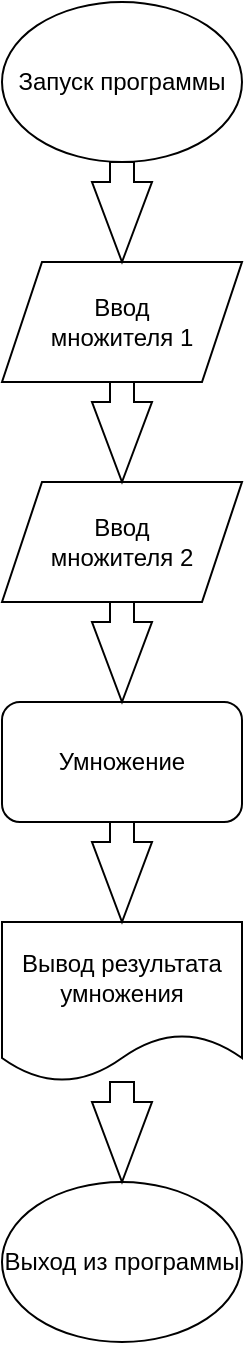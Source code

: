 <mxfile version="15.0.3" type="github">
  <diagram id="iOo7oZZCsuvWeqchC3Bm" name="Page-1">
    <mxGraphModel dx="1422" dy="789" grid="1" gridSize="10" guides="1" tooltips="1" connect="1" arrows="1" fold="1" page="1" pageScale="1" pageWidth="827" pageHeight="1169" math="0" shadow="0">
      <root>
        <mxCell id="0" />
        <mxCell id="1" parent="0" />
        <mxCell id="L-6tdVrhbzLVHKV9nh7F-5" value="Ввод &lt;br&gt;множителя 1" style="shape=parallelogram;perimeter=parallelogramPerimeter;whiteSpace=wrap;html=1;fixedSize=1;" vertex="1" parent="1">
          <mxGeometry x="360" y="150" width="120" height="60" as="geometry" />
        </mxCell>
        <mxCell id="L-6tdVrhbzLVHKV9nh7F-6" value="Ввод&lt;br&gt;множителя 2" style="shape=parallelogram;perimeter=parallelogramPerimeter;whiteSpace=wrap;html=1;fixedSize=1;" vertex="1" parent="1">
          <mxGeometry x="360" y="260" width="120" height="60" as="geometry" />
        </mxCell>
        <mxCell id="L-6tdVrhbzLVHKV9nh7F-7" value="Запуск программы" style="ellipse;whiteSpace=wrap;html=1;" vertex="1" parent="1">
          <mxGeometry x="360" y="20" width="120" height="80" as="geometry" />
        </mxCell>
        <mxCell id="L-6tdVrhbzLVHKV9nh7F-8" value="Умножение" style="rounded=1;whiteSpace=wrap;html=1;" vertex="1" parent="1">
          <mxGeometry x="360" y="370" width="120" height="60" as="geometry" />
        </mxCell>
        <mxCell id="L-6tdVrhbzLVHKV9nh7F-9" value="Вывод результата&lt;br&gt;умножения" style="shape=document;whiteSpace=wrap;html=1;boundedLbl=1;" vertex="1" parent="1">
          <mxGeometry x="360" y="480" width="120" height="80" as="geometry" />
        </mxCell>
        <mxCell id="L-6tdVrhbzLVHKV9nh7F-10" value="Выход из программы" style="ellipse;whiteSpace=wrap;html=1;" vertex="1" parent="1">
          <mxGeometry x="360" y="610" width="120" height="80" as="geometry" />
        </mxCell>
        <mxCell id="L-6tdVrhbzLVHKV9nh7F-11" value="" style="html=1;shadow=0;dashed=0;align=center;verticalAlign=middle;shape=mxgraph.arrows2.arrow;dy=0.6;dx=40;direction=south;notch=0;" vertex="1" parent="1">
          <mxGeometry x="405" y="100" width="30" height="50" as="geometry" />
        </mxCell>
        <mxCell id="L-6tdVrhbzLVHKV9nh7F-12" value="" style="html=1;shadow=0;dashed=0;align=center;verticalAlign=middle;shape=mxgraph.arrows2.arrow;dy=0.6;dx=40;direction=south;notch=0;" vertex="1" parent="1">
          <mxGeometry x="405" y="210" width="30" height="50" as="geometry" />
        </mxCell>
        <mxCell id="L-6tdVrhbzLVHKV9nh7F-13" value="" style="html=1;shadow=0;dashed=0;align=center;verticalAlign=middle;shape=mxgraph.arrows2.arrow;dy=0.6;dx=40;direction=south;notch=0;" vertex="1" parent="1">
          <mxGeometry x="405" y="320" width="30" height="50" as="geometry" />
        </mxCell>
        <mxCell id="L-6tdVrhbzLVHKV9nh7F-14" value="" style="html=1;shadow=0;dashed=0;align=center;verticalAlign=middle;shape=mxgraph.arrows2.arrow;dy=0.6;dx=40;direction=south;notch=0;" vertex="1" parent="1">
          <mxGeometry x="405" y="430" width="30" height="50" as="geometry" />
        </mxCell>
        <mxCell id="L-6tdVrhbzLVHKV9nh7F-15" value="" style="html=1;shadow=0;dashed=0;align=center;verticalAlign=middle;shape=mxgraph.arrows2.arrow;dy=0.6;dx=40;direction=south;notch=0;" vertex="1" parent="1">
          <mxGeometry x="405" y="560" width="30" height="50" as="geometry" />
        </mxCell>
      </root>
    </mxGraphModel>
  </diagram>
</mxfile>
